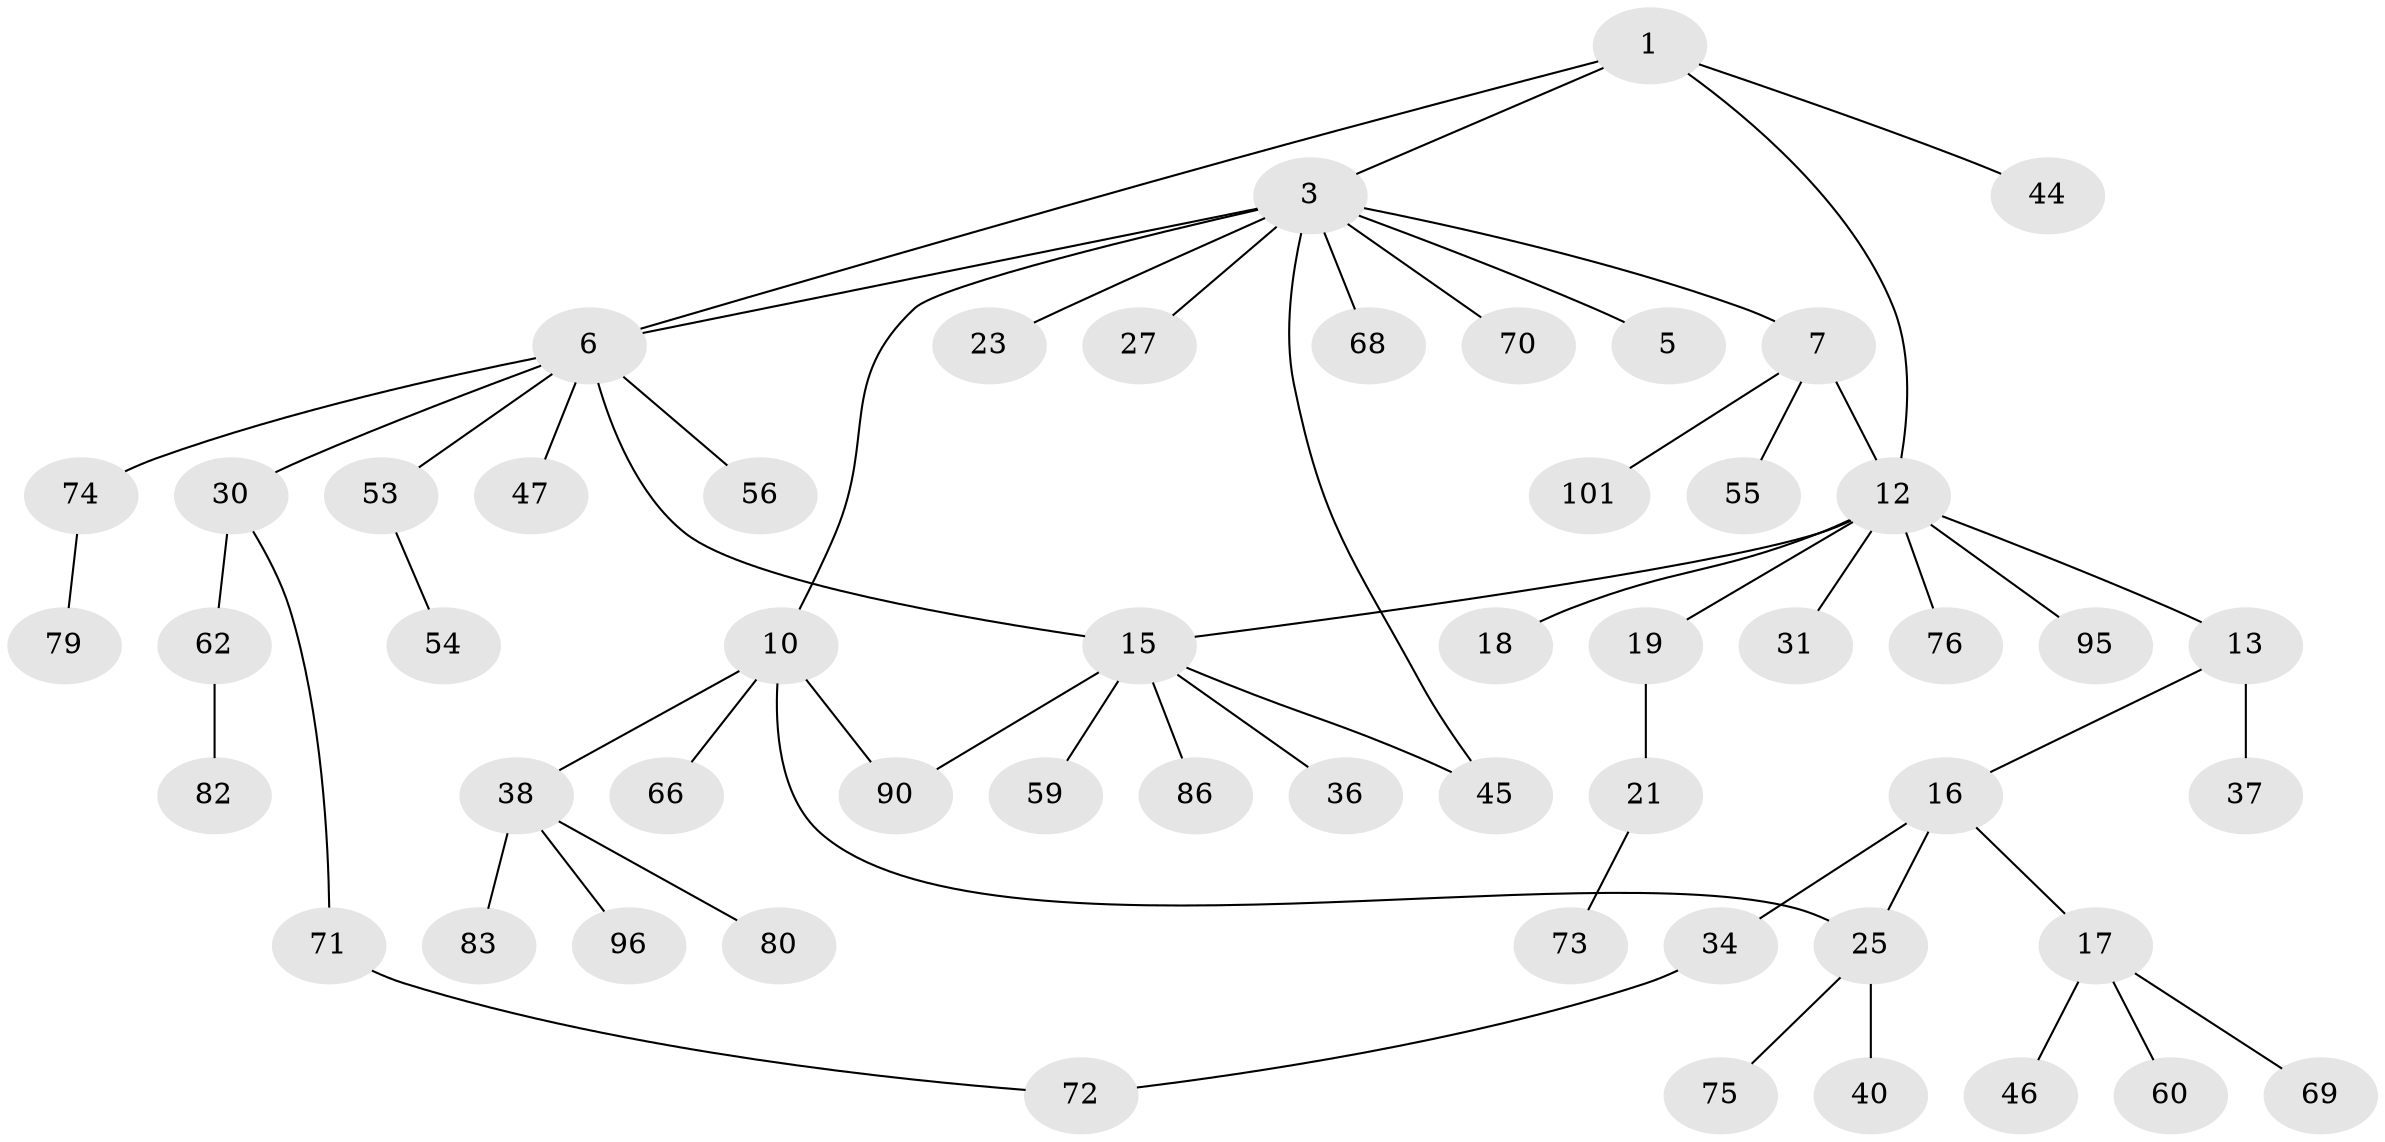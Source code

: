 // original degree distribution, {3: 0.1651376146788991, 5: 0.045871559633027525, 1: 0.43119266055045874, 6: 0.009174311926605505, 4: 0.06422018348623854, 2: 0.26605504587155965, 7: 0.01834862385321101}
// Generated by graph-tools (version 1.1) at 2025/13/03/09/25 04:13:38]
// undirected, 54 vertices, 60 edges
graph export_dot {
graph [start="1"]
  node [color=gray90,style=filled];
  1 [super="+2+11"];
  3 [super="+8+4"];
  5;
  6 [super="+49+29"];
  7 [super="+32+65+92+89"];
  10 [super="+28+26"];
  12 [super="+24+14"];
  13 [super="+109"];
  15 [super="+43"];
  16;
  17 [super="+39"];
  18 [super="+22+20"];
  19;
  21 [super="+85+35"];
  23;
  25 [super="+33"];
  27;
  30;
  31;
  34 [super="+67"];
  36;
  37;
  38 [super="+50"];
  40 [super="+81+58"];
  44;
  45 [super="+87"];
  46;
  47;
  53;
  54;
  55;
  56 [super="+78"];
  59;
  60;
  62;
  66;
  68;
  69;
  70;
  71 [super="+106"];
  72;
  73;
  74;
  75;
  76;
  79 [super="+98"];
  80 [super="+91+84"];
  82;
  83;
  86;
  90;
  95;
  96;
  101;
  1 -- 3;
  1 -- 44;
  1 -- 12;
  1 -- 6;
  3 -- 68;
  3 -- 70;
  3 -- 27;
  3 -- 10;
  3 -- 23;
  3 -- 5;
  3 -- 6;
  3 -- 7;
  3 -- 45;
  6 -- 74;
  6 -- 15;
  6 -- 56;
  6 -- 53;
  6 -- 47;
  6 -- 30;
  7 -- 12;
  7 -- 55;
  7 -- 101;
  10 -- 90;
  10 -- 38;
  10 -- 66;
  10 -- 25;
  12 -- 13;
  12 -- 15;
  12 -- 76;
  12 -- 95;
  12 -- 18 [weight=2];
  12 -- 31;
  12 -- 19;
  13 -- 16;
  13 -- 37;
  15 -- 36;
  15 -- 86;
  15 -- 90;
  15 -- 45;
  15 -- 59;
  16 -- 17;
  16 -- 25;
  16 -- 34;
  17 -- 46;
  17 -- 60;
  17 -- 69;
  19 -- 21;
  21 -- 73;
  25 -- 40;
  25 -- 75;
  30 -- 62;
  30 -- 71;
  34 -- 72;
  38 -- 80;
  38 -- 83;
  38 -- 96;
  53 -- 54;
  62 -- 82;
  71 -- 72;
  74 -- 79;
}
